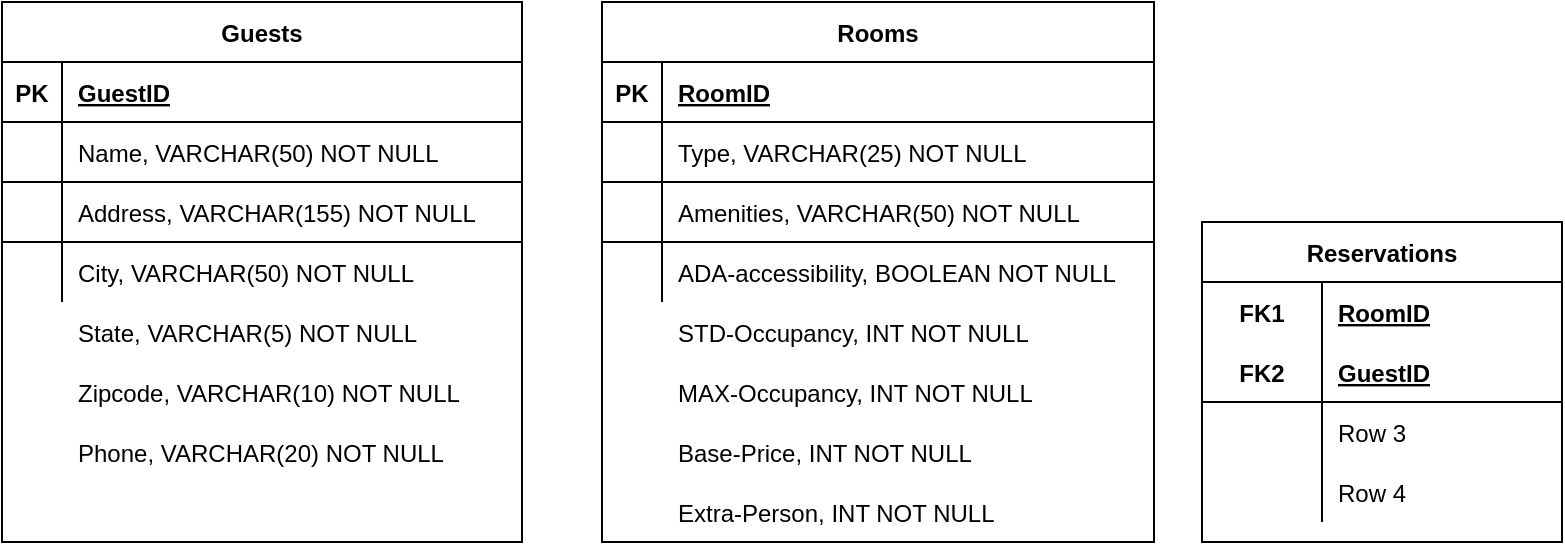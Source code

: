 <mxfile version="20.2.3" type="github">
  <diagram id="_fZjm_xeZrh7O81KkIF5" name="Page-1">
    <mxGraphModel dx="310" dy="307" grid="1" gridSize="10" guides="1" tooltips="1" connect="1" arrows="1" fold="1" page="1" pageScale="1" pageWidth="827" pageHeight="1169" math="0" shadow="0">
      <root>
        <mxCell id="0" />
        <mxCell id="1" parent="0" />
        <mxCell id="0gtU2JPx_UvWD1e1g1Wy-1" value="Guests" style="shape=table;startSize=30;container=1;collapsible=1;childLayout=tableLayout;fixedRows=1;rowLines=1;fontStyle=1;align=center;resizeLast=1;" vertex="1" parent="1">
          <mxGeometry x="30" y="420" width="260" height="270" as="geometry">
            <mxRectangle x="20" y="470" width="70" height="30" as="alternateBounds" />
          </mxGeometry>
        </mxCell>
        <mxCell id="0gtU2JPx_UvWD1e1g1Wy-2" value="" style="shape=tableRow;horizontal=0;startSize=0;swimlaneHead=0;swimlaneBody=0;fillColor=none;collapsible=0;dropTarget=0;points=[[0,0.5],[1,0.5]];portConstraint=eastwest;top=0;left=0;right=0;bottom=1;" vertex="1" parent="0gtU2JPx_UvWD1e1g1Wy-1">
          <mxGeometry y="30" width="260" height="30" as="geometry" />
        </mxCell>
        <mxCell id="0gtU2JPx_UvWD1e1g1Wy-3" value="PK" style="shape=partialRectangle;connectable=0;fillColor=none;top=0;left=0;bottom=0;right=0;fontStyle=1;overflow=hidden;" vertex="1" parent="0gtU2JPx_UvWD1e1g1Wy-2">
          <mxGeometry width="30" height="30" as="geometry">
            <mxRectangle width="30" height="30" as="alternateBounds" />
          </mxGeometry>
        </mxCell>
        <mxCell id="0gtU2JPx_UvWD1e1g1Wy-4" value="GuestID" style="shape=partialRectangle;connectable=0;fillColor=none;top=0;left=0;bottom=0;right=0;align=left;spacingLeft=6;fontStyle=5;overflow=hidden;" vertex="1" parent="0gtU2JPx_UvWD1e1g1Wy-2">
          <mxGeometry x="30" width="230" height="30" as="geometry">
            <mxRectangle width="230" height="30" as="alternateBounds" />
          </mxGeometry>
        </mxCell>
        <mxCell id="0gtU2JPx_UvWD1e1g1Wy-5" value="" style="shape=tableRow;horizontal=0;startSize=0;swimlaneHead=0;swimlaneBody=0;fillColor=none;collapsible=0;dropTarget=0;points=[[0,0.5],[1,0.5]];portConstraint=eastwest;top=0;left=0;right=0;bottom=0;" vertex="1" parent="0gtU2JPx_UvWD1e1g1Wy-1">
          <mxGeometry y="60" width="260" height="30" as="geometry" />
        </mxCell>
        <mxCell id="0gtU2JPx_UvWD1e1g1Wy-6" value="" style="shape=partialRectangle;connectable=0;fillColor=none;top=0;left=0;bottom=0;right=0;editable=1;overflow=hidden;" vertex="1" parent="0gtU2JPx_UvWD1e1g1Wy-5">
          <mxGeometry width="30" height="30" as="geometry">
            <mxRectangle width="30" height="30" as="alternateBounds" />
          </mxGeometry>
        </mxCell>
        <mxCell id="0gtU2JPx_UvWD1e1g1Wy-7" value="Name, VARCHAR(50) NOT NULL" style="shape=partialRectangle;connectable=0;fillColor=none;top=0;left=0;bottom=0;right=0;align=left;spacingLeft=6;overflow=hidden;" vertex="1" parent="0gtU2JPx_UvWD1e1g1Wy-5">
          <mxGeometry x="30" width="230" height="30" as="geometry">
            <mxRectangle width="230" height="30" as="alternateBounds" />
          </mxGeometry>
        </mxCell>
        <mxCell id="0gtU2JPx_UvWD1e1g1Wy-8" value="" style="shape=tableRow;horizontal=0;startSize=0;swimlaneHead=0;swimlaneBody=0;fillColor=none;collapsible=0;dropTarget=0;points=[[0,0.5],[1,0.5]];portConstraint=eastwest;top=0;left=0;right=0;bottom=0;" vertex="1" parent="0gtU2JPx_UvWD1e1g1Wy-1">
          <mxGeometry y="90" width="260" height="30" as="geometry" />
        </mxCell>
        <mxCell id="0gtU2JPx_UvWD1e1g1Wy-9" value="" style="shape=partialRectangle;connectable=0;fillColor=none;top=0;left=0;bottom=0;right=0;editable=1;overflow=hidden;" vertex="1" parent="0gtU2JPx_UvWD1e1g1Wy-8">
          <mxGeometry width="30" height="30" as="geometry">
            <mxRectangle width="30" height="30" as="alternateBounds" />
          </mxGeometry>
        </mxCell>
        <mxCell id="0gtU2JPx_UvWD1e1g1Wy-10" value="Address, VARCHAR(155) NOT NULL" style="shape=partialRectangle;connectable=0;fillColor=none;top=0;left=0;bottom=0;right=0;align=left;spacingLeft=6;overflow=hidden;" vertex="1" parent="0gtU2JPx_UvWD1e1g1Wy-8">
          <mxGeometry x="30" width="230" height="30" as="geometry">
            <mxRectangle width="230" height="30" as="alternateBounds" />
          </mxGeometry>
        </mxCell>
        <mxCell id="0gtU2JPx_UvWD1e1g1Wy-11" value="" style="shape=tableRow;horizontal=0;startSize=0;swimlaneHead=0;swimlaneBody=0;fillColor=none;collapsible=0;dropTarget=0;points=[[0,0.5],[1,0.5]];portConstraint=eastwest;top=0;left=0;right=0;bottom=0;" vertex="1" parent="0gtU2JPx_UvWD1e1g1Wy-1">
          <mxGeometry y="120" width="260" height="30" as="geometry" />
        </mxCell>
        <mxCell id="0gtU2JPx_UvWD1e1g1Wy-12" value="" style="shape=partialRectangle;connectable=0;fillColor=none;top=0;left=0;bottom=0;right=0;editable=1;overflow=hidden;" vertex="1" parent="0gtU2JPx_UvWD1e1g1Wy-11">
          <mxGeometry width="30" height="30" as="geometry">
            <mxRectangle width="30" height="30" as="alternateBounds" />
          </mxGeometry>
        </mxCell>
        <mxCell id="0gtU2JPx_UvWD1e1g1Wy-13" value="City, VARCHAR(50) NOT NULL" style="shape=partialRectangle;connectable=0;fillColor=none;top=0;left=0;bottom=0;right=0;align=left;spacingLeft=6;overflow=hidden;" vertex="1" parent="0gtU2JPx_UvWD1e1g1Wy-11">
          <mxGeometry x="30" width="230" height="30" as="geometry">
            <mxRectangle width="230" height="30" as="alternateBounds" />
          </mxGeometry>
        </mxCell>
        <mxCell id="0gtU2JPx_UvWD1e1g1Wy-41" value="Reservations" style="shape=table;startSize=30;container=1;collapsible=1;childLayout=tableLayout;fixedRows=1;rowLines=0;fontStyle=1;align=center;resizeLast=1;" vertex="1" parent="1">
          <mxGeometry x="630" y="530" width="180" height="160" as="geometry" />
        </mxCell>
        <mxCell id="0gtU2JPx_UvWD1e1g1Wy-42" value="" style="shape=tableRow;horizontal=0;startSize=0;swimlaneHead=0;swimlaneBody=0;fillColor=none;collapsible=0;dropTarget=0;points=[[0,0.5],[1,0.5]];portConstraint=eastwest;top=0;left=0;right=0;bottom=0;" vertex="1" parent="0gtU2JPx_UvWD1e1g1Wy-41">
          <mxGeometry y="30" width="180" height="30" as="geometry" />
        </mxCell>
        <mxCell id="0gtU2JPx_UvWD1e1g1Wy-43" value="FK1" style="shape=partialRectangle;connectable=0;fillColor=none;top=0;left=0;bottom=0;right=0;fontStyle=1;overflow=hidden;" vertex="1" parent="0gtU2JPx_UvWD1e1g1Wy-42">
          <mxGeometry width="60" height="30" as="geometry">
            <mxRectangle width="60" height="30" as="alternateBounds" />
          </mxGeometry>
        </mxCell>
        <mxCell id="0gtU2JPx_UvWD1e1g1Wy-44" value="RoomID" style="shape=partialRectangle;connectable=0;fillColor=none;top=0;left=0;bottom=0;right=0;align=left;spacingLeft=6;fontStyle=5;overflow=hidden;" vertex="1" parent="0gtU2JPx_UvWD1e1g1Wy-42">
          <mxGeometry x="60" width="120" height="30" as="geometry">
            <mxRectangle width="120" height="30" as="alternateBounds" />
          </mxGeometry>
        </mxCell>
        <mxCell id="0gtU2JPx_UvWD1e1g1Wy-45" value="" style="shape=tableRow;horizontal=0;startSize=0;swimlaneHead=0;swimlaneBody=0;fillColor=none;collapsible=0;dropTarget=0;points=[[0,0.5],[1,0.5]];portConstraint=eastwest;top=0;left=0;right=0;bottom=1;" vertex="1" parent="0gtU2JPx_UvWD1e1g1Wy-41">
          <mxGeometry y="60" width="180" height="30" as="geometry" />
        </mxCell>
        <mxCell id="0gtU2JPx_UvWD1e1g1Wy-46" value="FK2" style="shape=partialRectangle;connectable=0;fillColor=none;top=0;left=0;bottom=0;right=0;fontStyle=1;overflow=hidden;" vertex="1" parent="0gtU2JPx_UvWD1e1g1Wy-45">
          <mxGeometry width="60" height="30" as="geometry">
            <mxRectangle width="60" height="30" as="alternateBounds" />
          </mxGeometry>
        </mxCell>
        <mxCell id="0gtU2JPx_UvWD1e1g1Wy-47" value="GuestID" style="shape=partialRectangle;connectable=0;fillColor=none;top=0;left=0;bottom=0;right=0;align=left;spacingLeft=6;fontStyle=5;overflow=hidden;" vertex="1" parent="0gtU2JPx_UvWD1e1g1Wy-45">
          <mxGeometry x="60" width="120" height="30" as="geometry">
            <mxRectangle width="120" height="30" as="alternateBounds" />
          </mxGeometry>
        </mxCell>
        <mxCell id="0gtU2JPx_UvWD1e1g1Wy-48" value="" style="shape=tableRow;horizontal=0;startSize=0;swimlaneHead=0;swimlaneBody=0;fillColor=none;collapsible=0;dropTarget=0;points=[[0,0.5],[1,0.5]];portConstraint=eastwest;top=0;left=0;right=0;bottom=0;" vertex="1" parent="0gtU2JPx_UvWD1e1g1Wy-41">
          <mxGeometry y="90" width="180" height="30" as="geometry" />
        </mxCell>
        <mxCell id="0gtU2JPx_UvWD1e1g1Wy-49" value="" style="shape=partialRectangle;connectable=0;fillColor=none;top=0;left=0;bottom=0;right=0;editable=1;overflow=hidden;" vertex="1" parent="0gtU2JPx_UvWD1e1g1Wy-48">
          <mxGeometry width="60" height="30" as="geometry">
            <mxRectangle width="60" height="30" as="alternateBounds" />
          </mxGeometry>
        </mxCell>
        <mxCell id="0gtU2JPx_UvWD1e1g1Wy-50" value="Row 3" style="shape=partialRectangle;connectable=0;fillColor=none;top=0;left=0;bottom=0;right=0;align=left;spacingLeft=6;overflow=hidden;" vertex="1" parent="0gtU2JPx_UvWD1e1g1Wy-48">
          <mxGeometry x="60" width="120" height="30" as="geometry">
            <mxRectangle width="120" height="30" as="alternateBounds" />
          </mxGeometry>
        </mxCell>
        <mxCell id="0gtU2JPx_UvWD1e1g1Wy-51" value="" style="shape=tableRow;horizontal=0;startSize=0;swimlaneHead=0;swimlaneBody=0;fillColor=none;collapsible=0;dropTarget=0;points=[[0,0.5],[1,0.5]];portConstraint=eastwest;top=0;left=0;right=0;bottom=0;" vertex="1" parent="0gtU2JPx_UvWD1e1g1Wy-41">
          <mxGeometry y="120" width="180" height="30" as="geometry" />
        </mxCell>
        <mxCell id="0gtU2JPx_UvWD1e1g1Wy-52" value="" style="shape=partialRectangle;connectable=0;fillColor=none;top=0;left=0;bottom=0;right=0;editable=1;overflow=hidden;" vertex="1" parent="0gtU2JPx_UvWD1e1g1Wy-51">
          <mxGeometry width="60" height="30" as="geometry">
            <mxRectangle width="60" height="30" as="alternateBounds" />
          </mxGeometry>
        </mxCell>
        <mxCell id="0gtU2JPx_UvWD1e1g1Wy-53" value="Row 4" style="shape=partialRectangle;connectable=0;fillColor=none;top=0;left=0;bottom=0;right=0;align=left;spacingLeft=6;overflow=hidden;" vertex="1" parent="0gtU2JPx_UvWD1e1g1Wy-51">
          <mxGeometry x="60" width="120" height="30" as="geometry">
            <mxRectangle width="120" height="30" as="alternateBounds" />
          </mxGeometry>
        </mxCell>
        <mxCell id="0gtU2JPx_UvWD1e1g1Wy-60" value="" style="group" vertex="1" connectable="0" parent="1">
          <mxGeometry x="330" y="420" width="276" height="270" as="geometry" />
        </mxCell>
        <mxCell id="0gtU2JPx_UvWD1e1g1Wy-15" value="Rooms" style="shape=table;startSize=30;container=1;collapsible=1;childLayout=tableLayout;fixedRows=1;rowLines=1;fontStyle=1;align=center;resizeLast=1;" vertex="1" parent="0gtU2JPx_UvWD1e1g1Wy-60">
          <mxGeometry width="276" height="270" as="geometry">
            <mxRectangle x="20" y="470" width="70" height="30" as="alternateBounds" />
          </mxGeometry>
        </mxCell>
        <mxCell id="0gtU2JPx_UvWD1e1g1Wy-16" value="" style="shape=tableRow;horizontal=0;startSize=0;swimlaneHead=0;swimlaneBody=0;fillColor=none;collapsible=0;dropTarget=0;points=[[0,0.5],[1,0.5]];portConstraint=eastwest;top=0;left=0;right=0;bottom=1;" vertex="1" parent="0gtU2JPx_UvWD1e1g1Wy-15">
          <mxGeometry y="30" width="276" height="30" as="geometry" />
        </mxCell>
        <mxCell id="0gtU2JPx_UvWD1e1g1Wy-17" value="PK" style="shape=partialRectangle;connectable=0;fillColor=none;top=0;left=0;bottom=0;right=0;fontStyle=1;overflow=hidden;" vertex="1" parent="0gtU2JPx_UvWD1e1g1Wy-16">
          <mxGeometry width="30" height="30" as="geometry">
            <mxRectangle width="30" height="30" as="alternateBounds" />
          </mxGeometry>
        </mxCell>
        <mxCell id="0gtU2JPx_UvWD1e1g1Wy-18" value="RoomID" style="shape=partialRectangle;connectable=0;fillColor=none;top=0;left=0;bottom=0;right=0;align=left;spacingLeft=6;fontStyle=5;overflow=hidden;" vertex="1" parent="0gtU2JPx_UvWD1e1g1Wy-16">
          <mxGeometry x="30" width="246" height="30" as="geometry">
            <mxRectangle width="246" height="30" as="alternateBounds" />
          </mxGeometry>
        </mxCell>
        <mxCell id="0gtU2JPx_UvWD1e1g1Wy-19" value="" style="shape=tableRow;horizontal=0;startSize=0;swimlaneHead=0;swimlaneBody=0;fillColor=none;collapsible=0;dropTarget=0;points=[[0,0.5],[1,0.5]];portConstraint=eastwest;top=0;left=0;right=0;bottom=0;" vertex="1" parent="0gtU2JPx_UvWD1e1g1Wy-15">
          <mxGeometry y="60" width="276" height="30" as="geometry" />
        </mxCell>
        <mxCell id="0gtU2JPx_UvWD1e1g1Wy-20" value="" style="shape=partialRectangle;connectable=0;fillColor=none;top=0;left=0;bottom=0;right=0;editable=1;overflow=hidden;" vertex="1" parent="0gtU2JPx_UvWD1e1g1Wy-19">
          <mxGeometry width="30" height="30" as="geometry">
            <mxRectangle width="30" height="30" as="alternateBounds" />
          </mxGeometry>
        </mxCell>
        <mxCell id="0gtU2JPx_UvWD1e1g1Wy-21" value="Type, VARCHAR(25) NOT NULL" style="shape=partialRectangle;connectable=0;fillColor=none;top=0;left=0;bottom=0;right=0;align=left;spacingLeft=6;overflow=hidden;" vertex="1" parent="0gtU2JPx_UvWD1e1g1Wy-19">
          <mxGeometry x="30" width="246" height="30" as="geometry">
            <mxRectangle width="246" height="30" as="alternateBounds" />
          </mxGeometry>
        </mxCell>
        <mxCell id="0gtU2JPx_UvWD1e1g1Wy-22" value="" style="shape=tableRow;horizontal=0;startSize=0;swimlaneHead=0;swimlaneBody=0;fillColor=none;collapsible=0;dropTarget=0;points=[[0,0.5],[1,0.5]];portConstraint=eastwest;top=0;left=0;right=0;bottom=0;" vertex="1" parent="0gtU2JPx_UvWD1e1g1Wy-15">
          <mxGeometry y="90" width="276" height="30" as="geometry" />
        </mxCell>
        <mxCell id="0gtU2JPx_UvWD1e1g1Wy-23" value="" style="shape=partialRectangle;connectable=0;fillColor=none;top=0;left=0;bottom=0;right=0;editable=1;overflow=hidden;" vertex="1" parent="0gtU2JPx_UvWD1e1g1Wy-22">
          <mxGeometry width="30" height="30" as="geometry">
            <mxRectangle width="30" height="30" as="alternateBounds" />
          </mxGeometry>
        </mxCell>
        <mxCell id="0gtU2JPx_UvWD1e1g1Wy-24" value="Amenities, VARCHAR(50) NOT NULL" style="shape=partialRectangle;connectable=0;fillColor=none;top=0;left=0;bottom=0;right=0;align=left;spacingLeft=6;overflow=hidden;" vertex="1" parent="0gtU2JPx_UvWD1e1g1Wy-22">
          <mxGeometry x="30" width="246" height="30" as="geometry">
            <mxRectangle width="246" height="30" as="alternateBounds" />
          </mxGeometry>
        </mxCell>
        <mxCell id="0gtU2JPx_UvWD1e1g1Wy-25" value="" style="shape=tableRow;horizontal=0;startSize=0;swimlaneHead=0;swimlaneBody=0;fillColor=none;collapsible=0;dropTarget=0;points=[[0,0.5],[1,0.5]];portConstraint=eastwest;top=0;left=0;right=0;bottom=0;" vertex="1" parent="0gtU2JPx_UvWD1e1g1Wy-15">
          <mxGeometry y="120" width="276" height="30" as="geometry" />
        </mxCell>
        <mxCell id="0gtU2JPx_UvWD1e1g1Wy-26" value="" style="shape=partialRectangle;connectable=0;fillColor=none;top=0;left=0;bottom=0;right=0;editable=1;overflow=hidden;" vertex="1" parent="0gtU2JPx_UvWD1e1g1Wy-25">
          <mxGeometry width="30" height="30" as="geometry">
            <mxRectangle width="30" height="30" as="alternateBounds" />
          </mxGeometry>
        </mxCell>
        <mxCell id="0gtU2JPx_UvWD1e1g1Wy-27" value="ADA-accessibility, BOOLEAN NOT NULL" style="shape=partialRectangle;connectable=0;fillColor=none;top=0;left=0;bottom=0;right=0;align=left;spacingLeft=6;overflow=hidden;" vertex="1" parent="0gtU2JPx_UvWD1e1g1Wy-25">
          <mxGeometry x="30" width="246" height="30" as="geometry">
            <mxRectangle width="246" height="30" as="alternateBounds" />
          </mxGeometry>
        </mxCell>
        <mxCell id="0gtU2JPx_UvWD1e1g1Wy-56" value="STD-Occupancy, INT NOT NULL" style="shape=partialRectangle;connectable=0;fillColor=none;top=0;left=0;bottom=0;right=0;align=left;spacingLeft=6;overflow=hidden;" vertex="1" parent="0gtU2JPx_UvWD1e1g1Wy-60">
          <mxGeometry x="30" y="150" width="246" height="30" as="geometry">
            <mxRectangle width="246" height="30" as="alternateBounds" />
          </mxGeometry>
        </mxCell>
        <mxCell id="0gtU2JPx_UvWD1e1g1Wy-57" value="MAX-Occupancy, INT NOT NULL" style="shape=partialRectangle;connectable=0;fillColor=none;top=0;left=0;bottom=0;right=0;align=left;spacingLeft=6;overflow=hidden;" vertex="1" parent="0gtU2JPx_UvWD1e1g1Wy-60">
          <mxGeometry x="30" y="180" width="246" height="30" as="geometry">
            <mxRectangle width="246" height="30" as="alternateBounds" />
          </mxGeometry>
        </mxCell>
        <mxCell id="0gtU2JPx_UvWD1e1g1Wy-58" value="Base-Price, INT NOT NULL" style="shape=partialRectangle;connectable=0;fillColor=none;top=0;left=0;bottom=0;right=0;align=left;spacingLeft=6;overflow=hidden;" vertex="1" parent="0gtU2JPx_UvWD1e1g1Wy-60">
          <mxGeometry x="30" y="210" width="246" height="30" as="geometry">
            <mxRectangle width="246" height="30" as="alternateBounds" />
          </mxGeometry>
        </mxCell>
        <mxCell id="0gtU2JPx_UvWD1e1g1Wy-59" value="Extra-Person, INT NOT NULL" style="shape=partialRectangle;connectable=0;fillColor=none;top=0;left=0;bottom=0;right=0;align=left;spacingLeft=6;overflow=hidden;" vertex="1" parent="0gtU2JPx_UvWD1e1g1Wy-60">
          <mxGeometry x="30" y="240" width="246" height="30" as="geometry">
            <mxRectangle width="246" height="30" as="alternateBounds" />
          </mxGeometry>
        </mxCell>
        <mxCell id="0gtU2JPx_UvWD1e1g1Wy-61" value="" style="shape=tableRow;horizontal=0;startSize=0;swimlaneHead=0;swimlaneBody=0;fillColor=none;collapsible=0;dropTarget=0;points=[[0,0.5],[1,0.5]];portConstraint=eastwest;top=0;left=0;right=0;bottom=0;" vertex="1" parent="1">
          <mxGeometry x="30" y="570" width="260" height="30" as="geometry" />
        </mxCell>
        <mxCell id="0gtU2JPx_UvWD1e1g1Wy-62" value="" style="shape=partialRectangle;connectable=0;fillColor=none;top=0;left=0;bottom=0;right=0;editable=1;overflow=hidden;" vertex="1" parent="0gtU2JPx_UvWD1e1g1Wy-61">
          <mxGeometry width="30" height="30" as="geometry">
            <mxRectangle width="30" height="30" as="alternateBounds" />
          </mxGeometry>
        </mxCell>
        <mxCell id="0gtU2JPx_UvWD1e1g1Wy-63" value="State, VARCHAR(5) NOT NULL" style="shape=partialRectangle;connectable=0;fillColor=none;top=0;left=0;bottom=0;right=0;align=left;spacingLeft=6;overflow=hidden;" vertex="1" parent="0gtU2JPx_UvWD1e1g1Wy-61">
          <mxGeometry x="30" width="230" height="30" as="geometry">
            <mxRectangle width="230" height="30" as="alternateBounds" />
          </mxGeometry>
        </mxCell>
        <mxCell id="0gtU2JPx_UvWD1e1g1Wy-64" value="" style="shape=tableRow;horizontal=0;startSize=0;swimlaneHead=0;swimlaneBody=0;fillColor=none;collapsible=0;dropTarget=0;points=[[0,0.5],[1,0.5]];portConstraint=eastwest;top=0;left=0;right=0;bottom=0;" vertex="1" parent="1">
          <mxGeometry x="30" y="600" width="260" height="30" as="geometry" />
        </mxCell>
        <mxCell id="0gtU2JPx_UvWD1e1g1Wy-65" value="" style="shape=partialRectangle;connectable=0;fillColor=none;top=0;left=0;bottom=0;right=0;editable=1;overflow=hidden;" vertex="1" parent="0gtU2JPx_UvWD1e1g1Wy-64">
          <mxGeometry width="30" height="30" as="geometry">
            <mxRectangle width="30" height="30" as="alternateBounds" />
          </mxGeometry>
        </mxCell>
        <mxCell id="0gtU2JPx_UvWD1e1g1Wy-66" value="Zipcode, VARCHAR(10) NOT NULL" style="shape=partialRectangle;connectable=0;fillColor=none;top=0;left=0;bottom=0;right=0;align=left;spacingLeft=6;overflow=hidden;" vertex="1" parent="0gtU2JPx_UvWD1e1g1Wy-64">
          <mxGeometry x="30" width="230" height="30" as="geometry">
            <mxRectangle width="230" height="30" as="alternateBounds" />
          </mxGeometry>
        </mxCell>
        <mxCell id="0gtU2JPx_UvWD1e1g1Wy-67" value="Phone, VARCHAR(20) NOT NULL" style="shape=partialRectangle;connectable=0;fillColor=none;top=0;left=0;bottom=0;right=0;align=left;spacingLeft=6;overflow=hidden;" vertex="1" parent="1">
          <mxGeometry x="60" y="630" width="230" height="30" as="geometry">
            <mxRectangle width="230" height="30" as="alternateBounds" />
          </mxGeometry>
        </mxCell>
      </root>
    </mxGraphModel>
  </diagram>
</mxfile>
